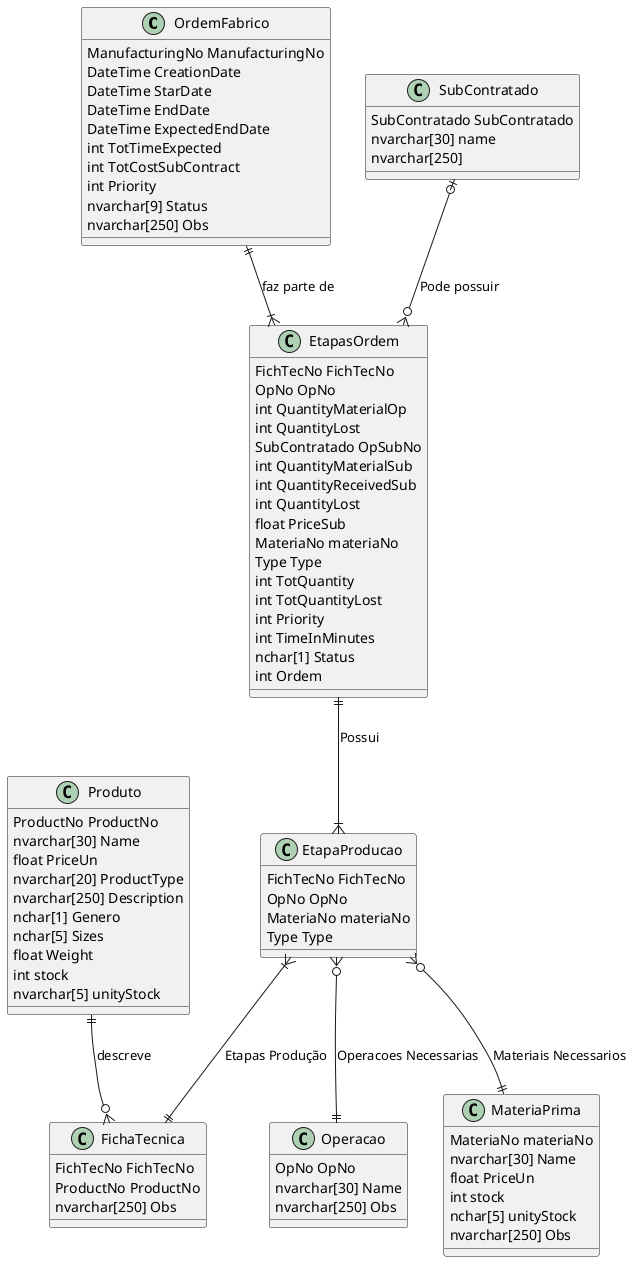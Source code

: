 @startuml tableBD


class OrdemFabrico {
    ManufacturingNo ManufacturingNo
    DateTime CreationDate
    DateTime StarDate
    DateTime EndDate
    DateTime ExpectedEndDate
    int TotTimeExpected 
    int TotCostSubContract
    int Priority
    nvarchar[9] Status 
    nvarchar[250] Obs
}   

class Produto {
    ProductNo ProductNo
    nvarchar[30] Name 
    float PriceUn
    nvarchar[20] ProductType
    nvarchar[250] Description
    nchar[1] Genero
    nchar[5] Sizes
    float Weight
    int stock 
    nvarchar[5] unityStock
}

class MateriaPrima {
    MateriaNo materiaNo
    nvarchar[30] Name
    float PriceUn
    int stock 
    nchar[5] unityStock
    nvarchar[250] Obs
}

class FichaTecnica {
    FichTecNo FichTecNo 
    ProductNo ProductNo
    nvarchar[250] Obs
}

class Operacao {
    OpNo OpNo
    nvarchar[30] Name 
    nvarchar[250] Obs
}

class SubContratado {
    SubContratado SubContratado
    nvarchar[30] name
    nvarchar[250]
}

class EtapaProducao {
    FichTecNo FichTecNo
    OpNo OpNo
    MateriaNo materiaNo
    Type Type
}

class EtapasOrdem {
    FichTecNo FichTecNo
    OpNo OpNo
    int QuantityMaterialOp
    int QuantityLost
    SubContratado OpSubNo
    int QuantityMaterialSub
    int QuantityReceivedSub
    int QuantityLost
    float PriceSub
    MateriaNo materiaNo
    Type Type
    int TotQuantity 
    int TotQuantityLost 
    int Priority 
    int TimeInMinutes 
    nchar[1] Status
    int Ordem
}

/'
Relacionamento Etapa Producao
'/
EtapaProducao }|--|| FichaTecnica: Etapas Produção
EtapaProducao }o--|| Operacao: Operacoes Necessarias
EtapaProducao }o--|| MateriaPrima: Materiais Necessarios

/'
Etapas da Ordem
'/
SubContratado |o--o{ EtapasOrdem: Pode possuir 
EtapasOrdem ||--|{ EtapaProducao: Possui
OrdemFabrico ||--|{ EtapasOrdem: faz parte de


/'
Relacionamentos do Produto
'/
Produto ||--o{ FichaTecnica: descreve


@enduml